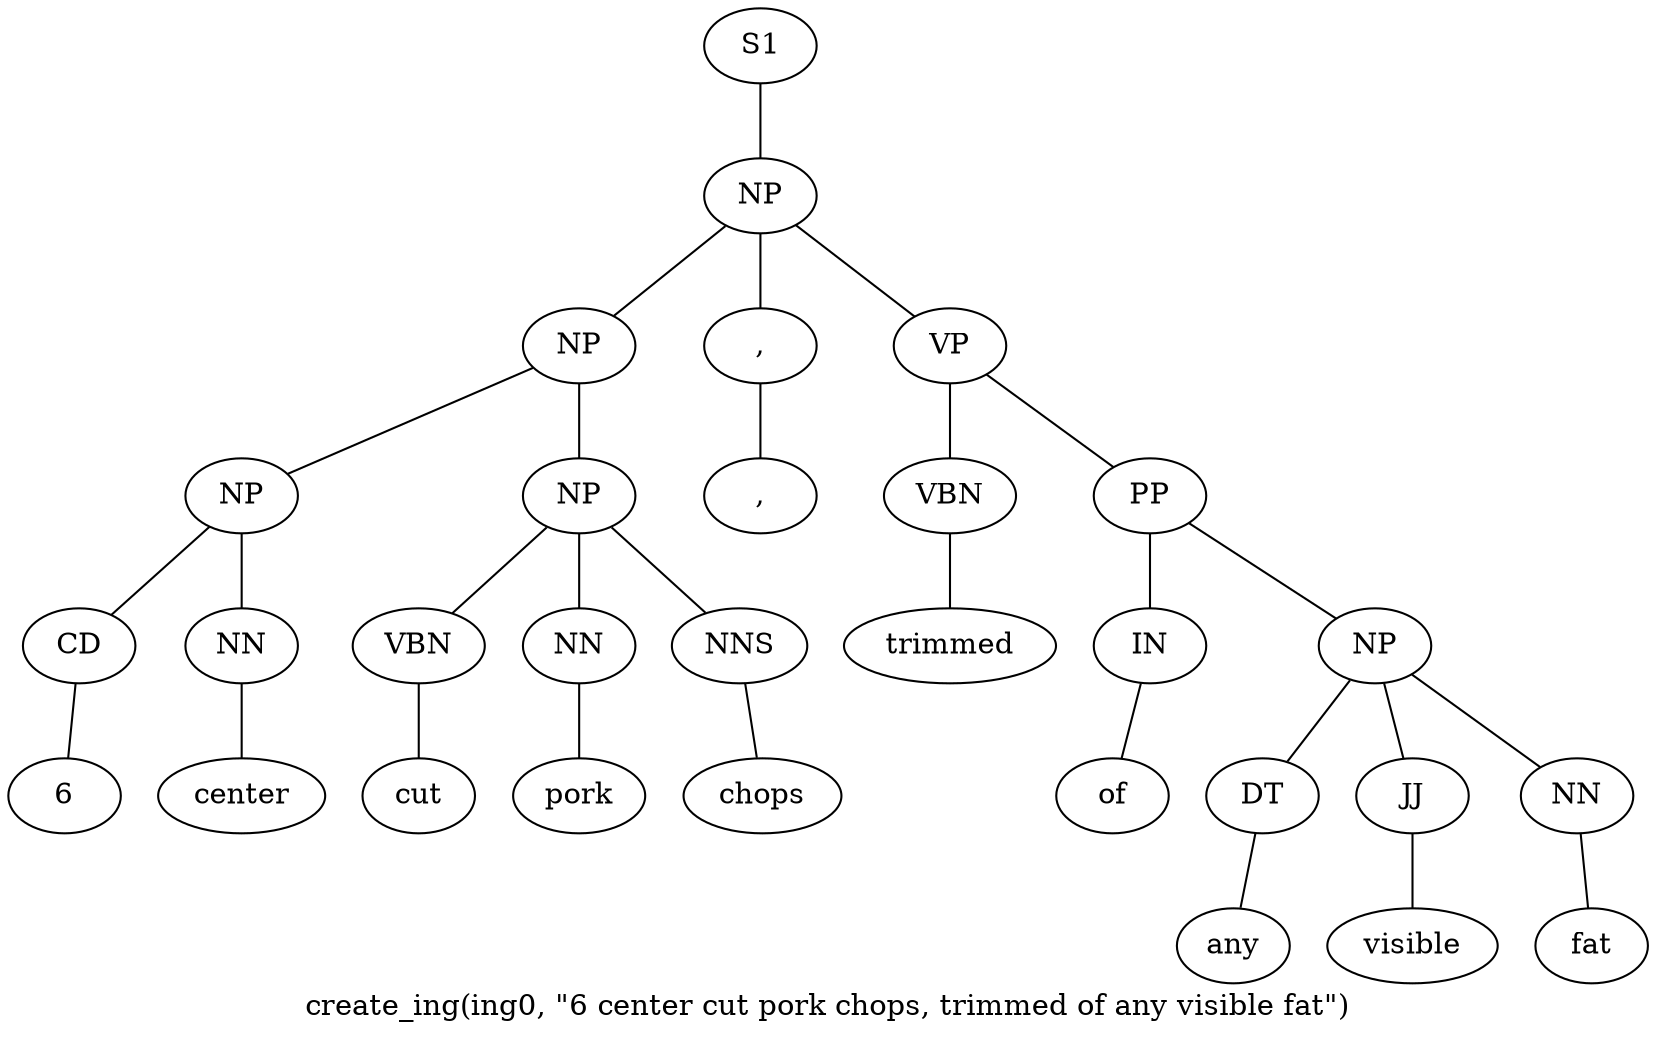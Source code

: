 graph SyntaxGraph {
	label = "create_ing(ing0, \"6 center cut pork chops, trimmed of any visible fat\")";
	Node0 [label="S1"];
	Node1 [label="NP"];
	Node2 [label="NP"];
	Node3 [label="NP"];
	Node4 [label="CD"];
	Node5 [label="6"];
	Node6 [label="NN"];
	Node7 [label="center"];
	Node8 [label="NP"];
	Node9 [label="VBN"];
	Node10 [label="cut"];
	Node11 [label="NN"];
	Node12 [label="pork"];
	Node13 [label="NNS"];
	Node14 [label="chops"];
	Node15 [label=","];
	Node16 [label=","];
	Node17 [label="VP"];
	Node18 [label="VBN"];
	Node19 [label="trimmed"];
	Node20 [label="PP"];
	Node21 [label="IN"];
	Node22 [label="of"];
	Node23 [label="NP"];
	Node24 [label="DT"];
	Node25 [label="any"];
	Node26 [label="JJ"];
	Node27 [label="visible"];
	Node28 [label="NN"];
	Node29 [label="fat"];

	Node0 -- Node1;
	Node1 -- Node2;
	Node1 -- Node15;
	Node1 -- Node17;
	Node2 -- Node3;
	Node2 -- Node8;
	Node3 -- Node4;
	Node3 -- Node6;
	Node4 -- Node5;
	Node6 -- Node7;
	Node8 -- Node9;
	Node8 -- Node11;
	Node8 -- Node13;
	Node9 -- Node10;
	Node11 -- Node12;
	Node13 -- Node14;
	Node15 -- Node16;
	Node17 -- Node18;
	Node17 -- Node20;
	Node18 -- Node19;
	Node20 -- Node21;
	Node20 -- Node23;
	Node21 -- Node22;
	Node23 -- Node24;
	Node23 -- Node26;
	Node23 -- Node28;
	Node24 -- Node25;
	Node26 -- Node27;
	Node28 -- Node29;
}